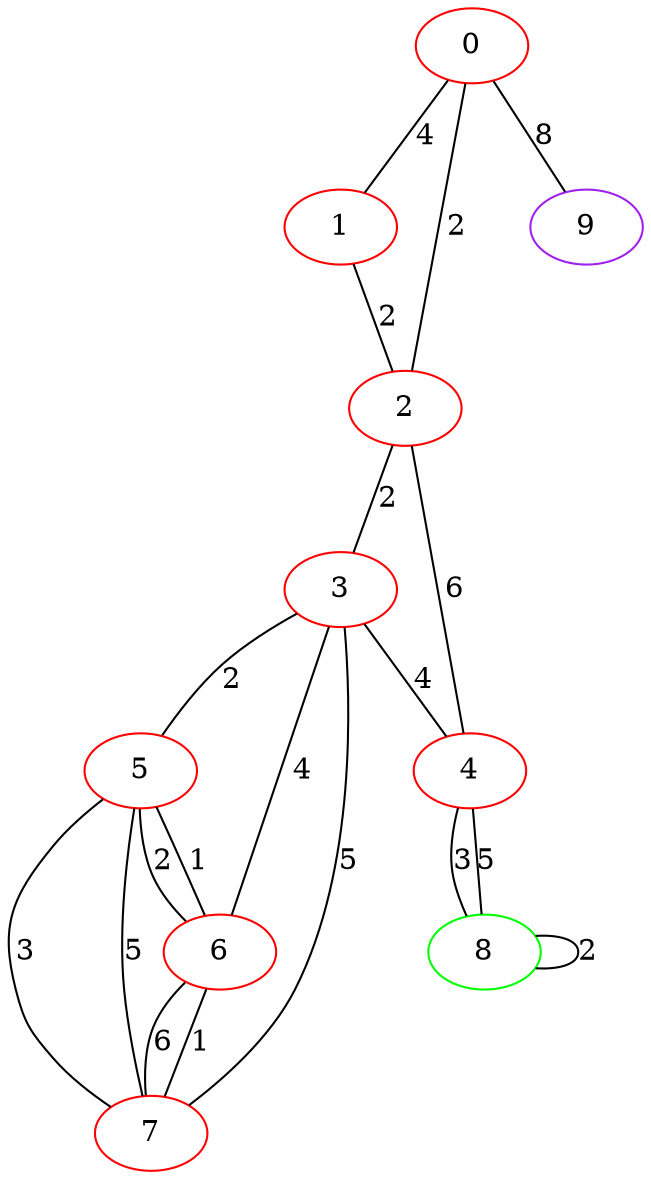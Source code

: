 graph "" {
0 [color=red, weight=1];
1 [color=red, weight=1];
2 [color=red, weight=1];
3 [color=red, weight=1];
4 [color=red, weight=1];
5 [color=red, weight=1];
6 [color=red, weight=1];
7 [color=red, weight=1];
8 [color=green, weight=2];
9 [color=purple, weight=4];
0 -- 1  [key=0, label=4];
0 -- 2  [key=0, label=2];
0 -- 9  [key=0, label=8];
1 -- 2  [key=0, label=2];
2 -- 3  [key=0, label=2];
2 -- 4  [key=0, label=6];
3 -- 4  [key=0, label=4];
3 -- 5  [key=0, label=2];
3 -- 6  [key=0, label=4];
3 -- 7  [key=0, label=5];
4 -- 8  [key=0, label=3];
4 -- 8  [key=1, label=5];
5 -- 6  [key=0, label=2];
5 -- 6  [key=1, label=1];
5 -- 7  [key=0, label=3];
5 -- 7  [key=1, label=5];
6 -- 7  [key=0, label=1];
6 -- 7  [key=1, label=6];
8 -- 8  [key=0, label=2];
}
